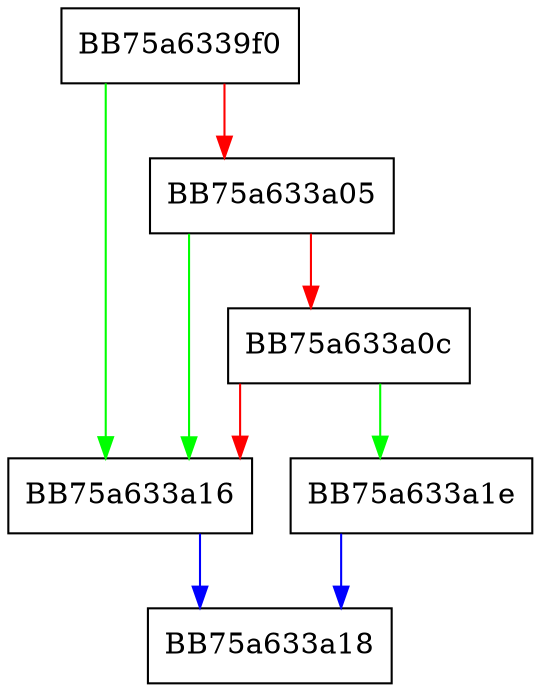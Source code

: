 digraph zstd_ismine {
  node [shape="box"];
  graph [splines=ortho];
  BB75a6339f0 -> BB75a633a16 [color="green"];
  BB75a6339f0 -> BB75a633a05 [color="red"];
  BB75a633a05 -> BB75a633a16 [color="green"];
  BB75a633a05 -> BB75a633a0c [color="red"];
  BB75a633a0c -> BB75a633a1e [color="green"];
  BB75a633a0c -> BB75a633a16 [color="red"];
  BB75a633a16 -> BB75a633a18 [color="blue"];
  BB75a633a1e -> BB75a633a18 [color="blue"];
}